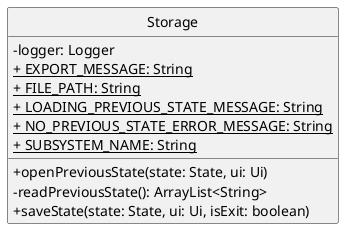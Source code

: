 @startuml
'https://plantuml.com/class-diagram
hide circle
skinparam classAttributeIconSize 0

class Storage {
    - logger: Logger
    <u>+ EXPORT_MESSAGE: String
    <u>+ FILE_PATH: String
    <u>+ LOADING_PREVIOUS_STATE_MESSAGE: String
    <u>+ NO_PREVIOUS_STATE_ERROR_MESSAGE: String
    <u>+ SUBSYSTEM_NAME: String

    + openPreviousState(state: State, ui: Ui)
    - readPreviousState(): ArrayList<String>
    + saveState(state: State, ui: Ui, isExit: boolean)
}
@enduml